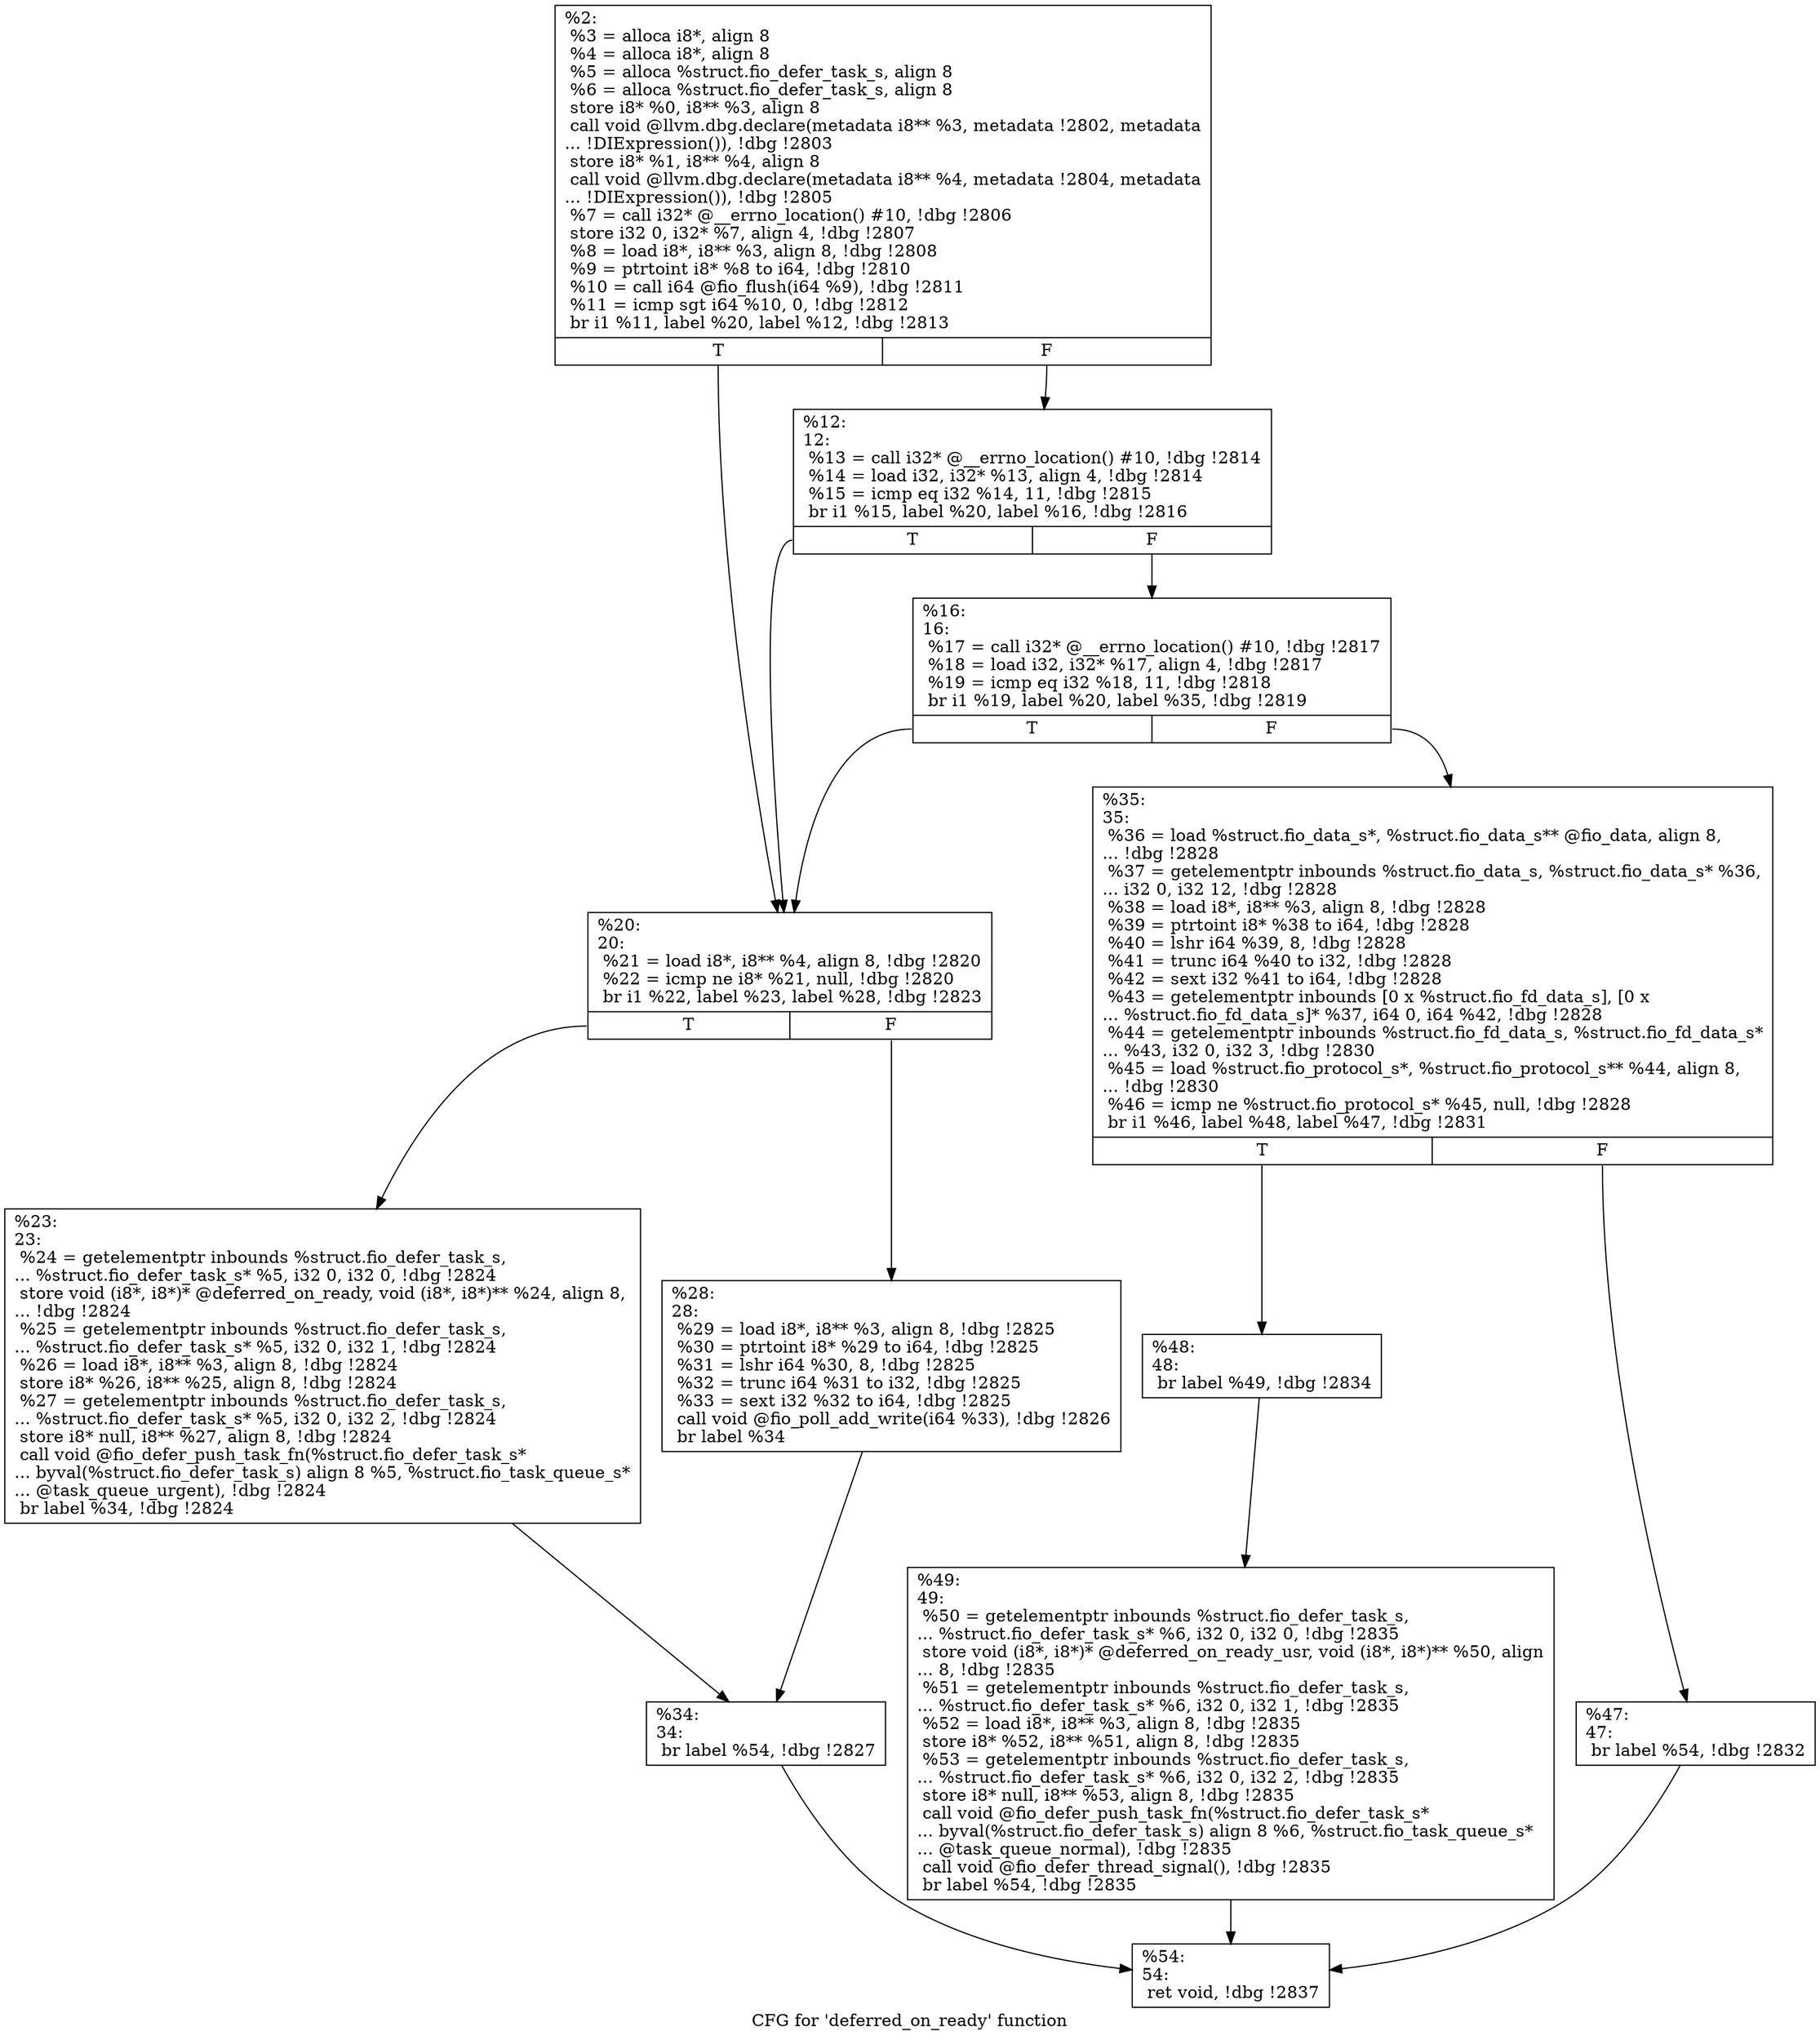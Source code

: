 digraph "CFG for 'deferred_on_ready' function" {
	label="CFG for 'deferred_on_ready' function";

	Node0x5568514c92b0 [shape=record,label="{%2:\l  %3 = alloca i8*, align 8\l  %4 = alloca i8*, align 8\l  %5 = alloca %struct.fio_defer_task_s, align 8\l  %6 = alloca %struct.fio_defer_task_s, align 8\l  store i8* %0, i8** %3, align 8\l  call void @llvm.dbg.declare(metadata i8** %3, metadata !2802, metadata\l... !DIExpression()), !dbg !2803\l  store i8* %1, i8** %4, align 8\l  call void @llvm.dbg.declare(metadata i8** %4, metadata !2804, metadata\l... !DIExpression()), !dbg !2805\l  %7 = call i32* @__errno_location() #10, !dbg !2806\l  store i32 0, i32* %7, align 4, !dbg !2807\l  %8 = load i8*, i8** %3, align 8, !dbg !2808\l  %9 = ptrtoint i8* %8 to i64, !dbg !2810\l  %10 = call i64 @fio_flush(i64 %9), !dbg !2811\l  %11 = icmp sgt i64 %10, 0, !dbg !2812\l  br i1 %11, label %20, label %12, !dbg !2813\l|{<s0>T|<s1>F}}"];
	Node0x5568514c92b0:s0 -> Node0x5568514cc470;
	Node0x5568514c92b0:s1 -> Node0x5568514cc3d0;
	Node0x5568514cc3d0 [shape=record,label="{%12:\l12:                                               \l  %13 = call i32* @__errno_location() #10, !dbg !2814\l  %14 = load i32, i32* %13, align 4, !dbg !2814\l  %15 = icmp eq i32 %14, 11, !dbg !2815\l  br i1 %15, label %20, label %16, !dbg !2816\l|{<s0>T|<s1>F}}"];
	Node0x5568514cc3d0:s0 -> Node0x5568514cc470;
	Node0x5568514cc3d0:s1 -> Node0x5568514cc420;
	Node0x5568514cc420 [shape=record,label="{%16:\l16:                                               \l  %17 = call i32* @__errno_location() #10, !dbg !2817\l  %18 = load i32, i32* %17, align 4, !dbg !2817\l  %19 = icmp eq i32 %18, 11, !dbg !2818\l  br i1 %19, label %20, label %35, !dbg !2819\l|{<s0>T|<s1>F}}"];
	Node0x5568514cc420:s0 -> Node0x5568514cc470;
	Node0x5568514cc420:s1 -> Node0x5568514cc5b0;
	Node0x5568514cc470 [shape=record,label="{%20:\l20:                                               \l  %21 = load i8*, i8** %4, align 8, !dbg !2820\l  %22 = icmp ne i8* %21, null, !dbg !2820\l  br i1 %22, label %23, label %28, !dbg !2823\l|{<s0>T|<s1>F}}"];
	Node0x5568514cc470:s0 -> Node0x5568514cc4c0;
	Node0x5568514cc470:s1 -> Node0x5568514cc510;
	Node0x5568514cc4c0 [shape=record,label="{%23:\l23:                                               \l  %24 = getelementptr inbounds %struct.fio_defer_task_s,\l... %struct.fio_defer_task_s* %5, i32 0, i32 0, !dbg !2824\l  store void (i8*, i8*)* @deferred_on_ready, void (i8*, i8*)** %24, align 8,\l... !dbg !2824\l  %25 = getelementptr inbounds %struct.fio_defer_task_s,\l... %struct.fio_defer_task_s* %5, i32 0, i32 1, !dbg !2824\l  %26 = load i8*, i8** %3, align 8, !dbg !2824\l  store i8* %26, i8** %25, align 8, !dbg !2824\l  %27 = getelementptr inbounds %struct.fio_defer_task_s,\l... %struct.fio_defer_task_s* %5, i32 0, i32 2, !dbg !2824\l  store i8* null, i8** %27, align 8, !dbg !2824\l  call void @fio_defer_push_task_fn(%struct.fio_defer_task_s*\l... byval(%struct.fio_defer_task_s) align 8 %5, %struct.fio_task_queue_s*\l... @task_queue_urgent), !dbg !2824\l  br label %34, !dbg !2824\l}"];
	Node0x5568514cc4c0 -> Node0x5568514cc560;
	Node0x5568514cc510 [shape=record,label="{%28:\l28:                                               \l  %29 = load i8*, i8** %3, align 8, !dbg !2825\l  %30 = ptrtoint i8* %29 to i64, !dbg !2825\l  %31 = lshr i64 %30, 8, !dbg !2825\l  %32 = trunc i64 %31 to i32, !dbg !2825\l  %33 = sext i32 %32 to i64, !dbg !2825\l  call void @fio_poll_add_write(i64 %33), !dbg !2826\l  br label %34\l}"];
	Node0x5568514cc510 -> Node0x5568514cc560;
	Node0x5568514cc560 [shape=record,label="{%34:\l34:                                               \l  br label %54, !dbg !2827\l}"];
	Node0x5568514cc560 -> Node0x5568514cc6f0;
	Node0x5568514cc5b0 [shape=record,label="{%35:\l35:                                               \l  %36 = load %struct.fio_data_s*, %struct.fio_data_s** @fio_data, align 8,\l... !dbg !2828\l  %37 = getelementptr inbounds %struct.fio_data_s, %struct.fio_data_s* %36,\l... i32 0, i32 12, !dbg !2828\l  %38 = load i8*, i8** %3, align 8, !dbg !2828\l  %39 = ptrtoint i8* %38 to i64, !dbg !2828\l  %40 = lshr i64 %39, 8, !dbg !2828\l  %41 = trunc i64 %40 to i32, !dbg !2828\l  %42 = sext i32 %41 to i64, !dbg !2828\l  %43 = getelementptr inbounds [0 x %struct.fio_fd_data_s], [0 x\l... %struct.fio_fd_data_s]* %37, i64 0, i64 %42, !dbg !2828\l  %44 = getelementptr inbounds %struct.fio_fd_data_s, %struct.fio_fd_data_s*\l... %43, i32 0, i32 3, !dbg !2830\l  %45 = load %struct.fio_protocol_s*, %struct.fio_protocol_s** %44, align 8,\l... !dbg !2830\l  %46 = icmp ne %struct.fio_protocol_s* %45, null, !dbg !2828\l  br i1 %46, label %48, label %47, !dbg !2831\l|{<s0>T|<s1>F}}"];
	Node0x5568514cc5b0:s0 -> Node0x5568514cc650;
	Node0x5568514cc5b0:s1 -> Node0x5568514cc600;
	Node0x5568514cc600 [shape=record,label="{%47:\l47:                                               \l  br label %54, !dbg !2832\l}"];
	Node0x5568514cc600 -> Node0x5568514cc6f0;
	Node0x5568514cc650 [shape=record,label="{%48:\l48:                                               \l  br label %49, !dbg !2834\l}"];
	Node0x5568514cc650 -> Node0x5568514cc6a0;
	Node0x5568514cc6a0 [shape=record,label="{%49:\l49:                                               \l  %50 = getelementptr inbounds %struct.fio_defer_task_s,\l... %struct.fio_defer_task_s* %6, i32 0, i32 0, !dbg !2835\l  store void (i8*, i8*)* @deferred_on_ready_usr, void (i8*, i8*)** %50, align\l... 8, !dbg !2835\l  %51 = getelementptr inbounds %struct.fio_defer_task_s,\l... %struct.fio_defer_task_s* %6, i32 0, i32 1, !dbg !2835\l  %52 = load i8*, i8** %3, align 8, !dbg !2835\l  store i8* %52, i8** %51, align 8, !dbg !2835\l  %53 = getelementptr inbounds %struct.fio_defer_task_s,\l... %struct.fio_defer_task_s* %6, i32 0, i32 2, !dbg !2835\l  store i8* null, i8** %53, align 8, !dbg !2835\l  call void @fio_defer_push_task_fn(%struct.fio_defer_task_s*\l... byval(%struct.fio_defer_task_s) align 8 %6, %struct.fio_task_queue_s*\l... @task_queue_normal), !dbg !2835\l  call void @fio_defer_thread_signal(), !dbg !2835\l  br label %54, !dbg !2835\l}"];
	Node0x5568514cc6a0 -> Node0x5568514cc6f0;
	Node0x5568514cc6f0 [shape=record,label="{%54:\l54:                                               \l  ret void, !dbg !2837\l}"];
}
